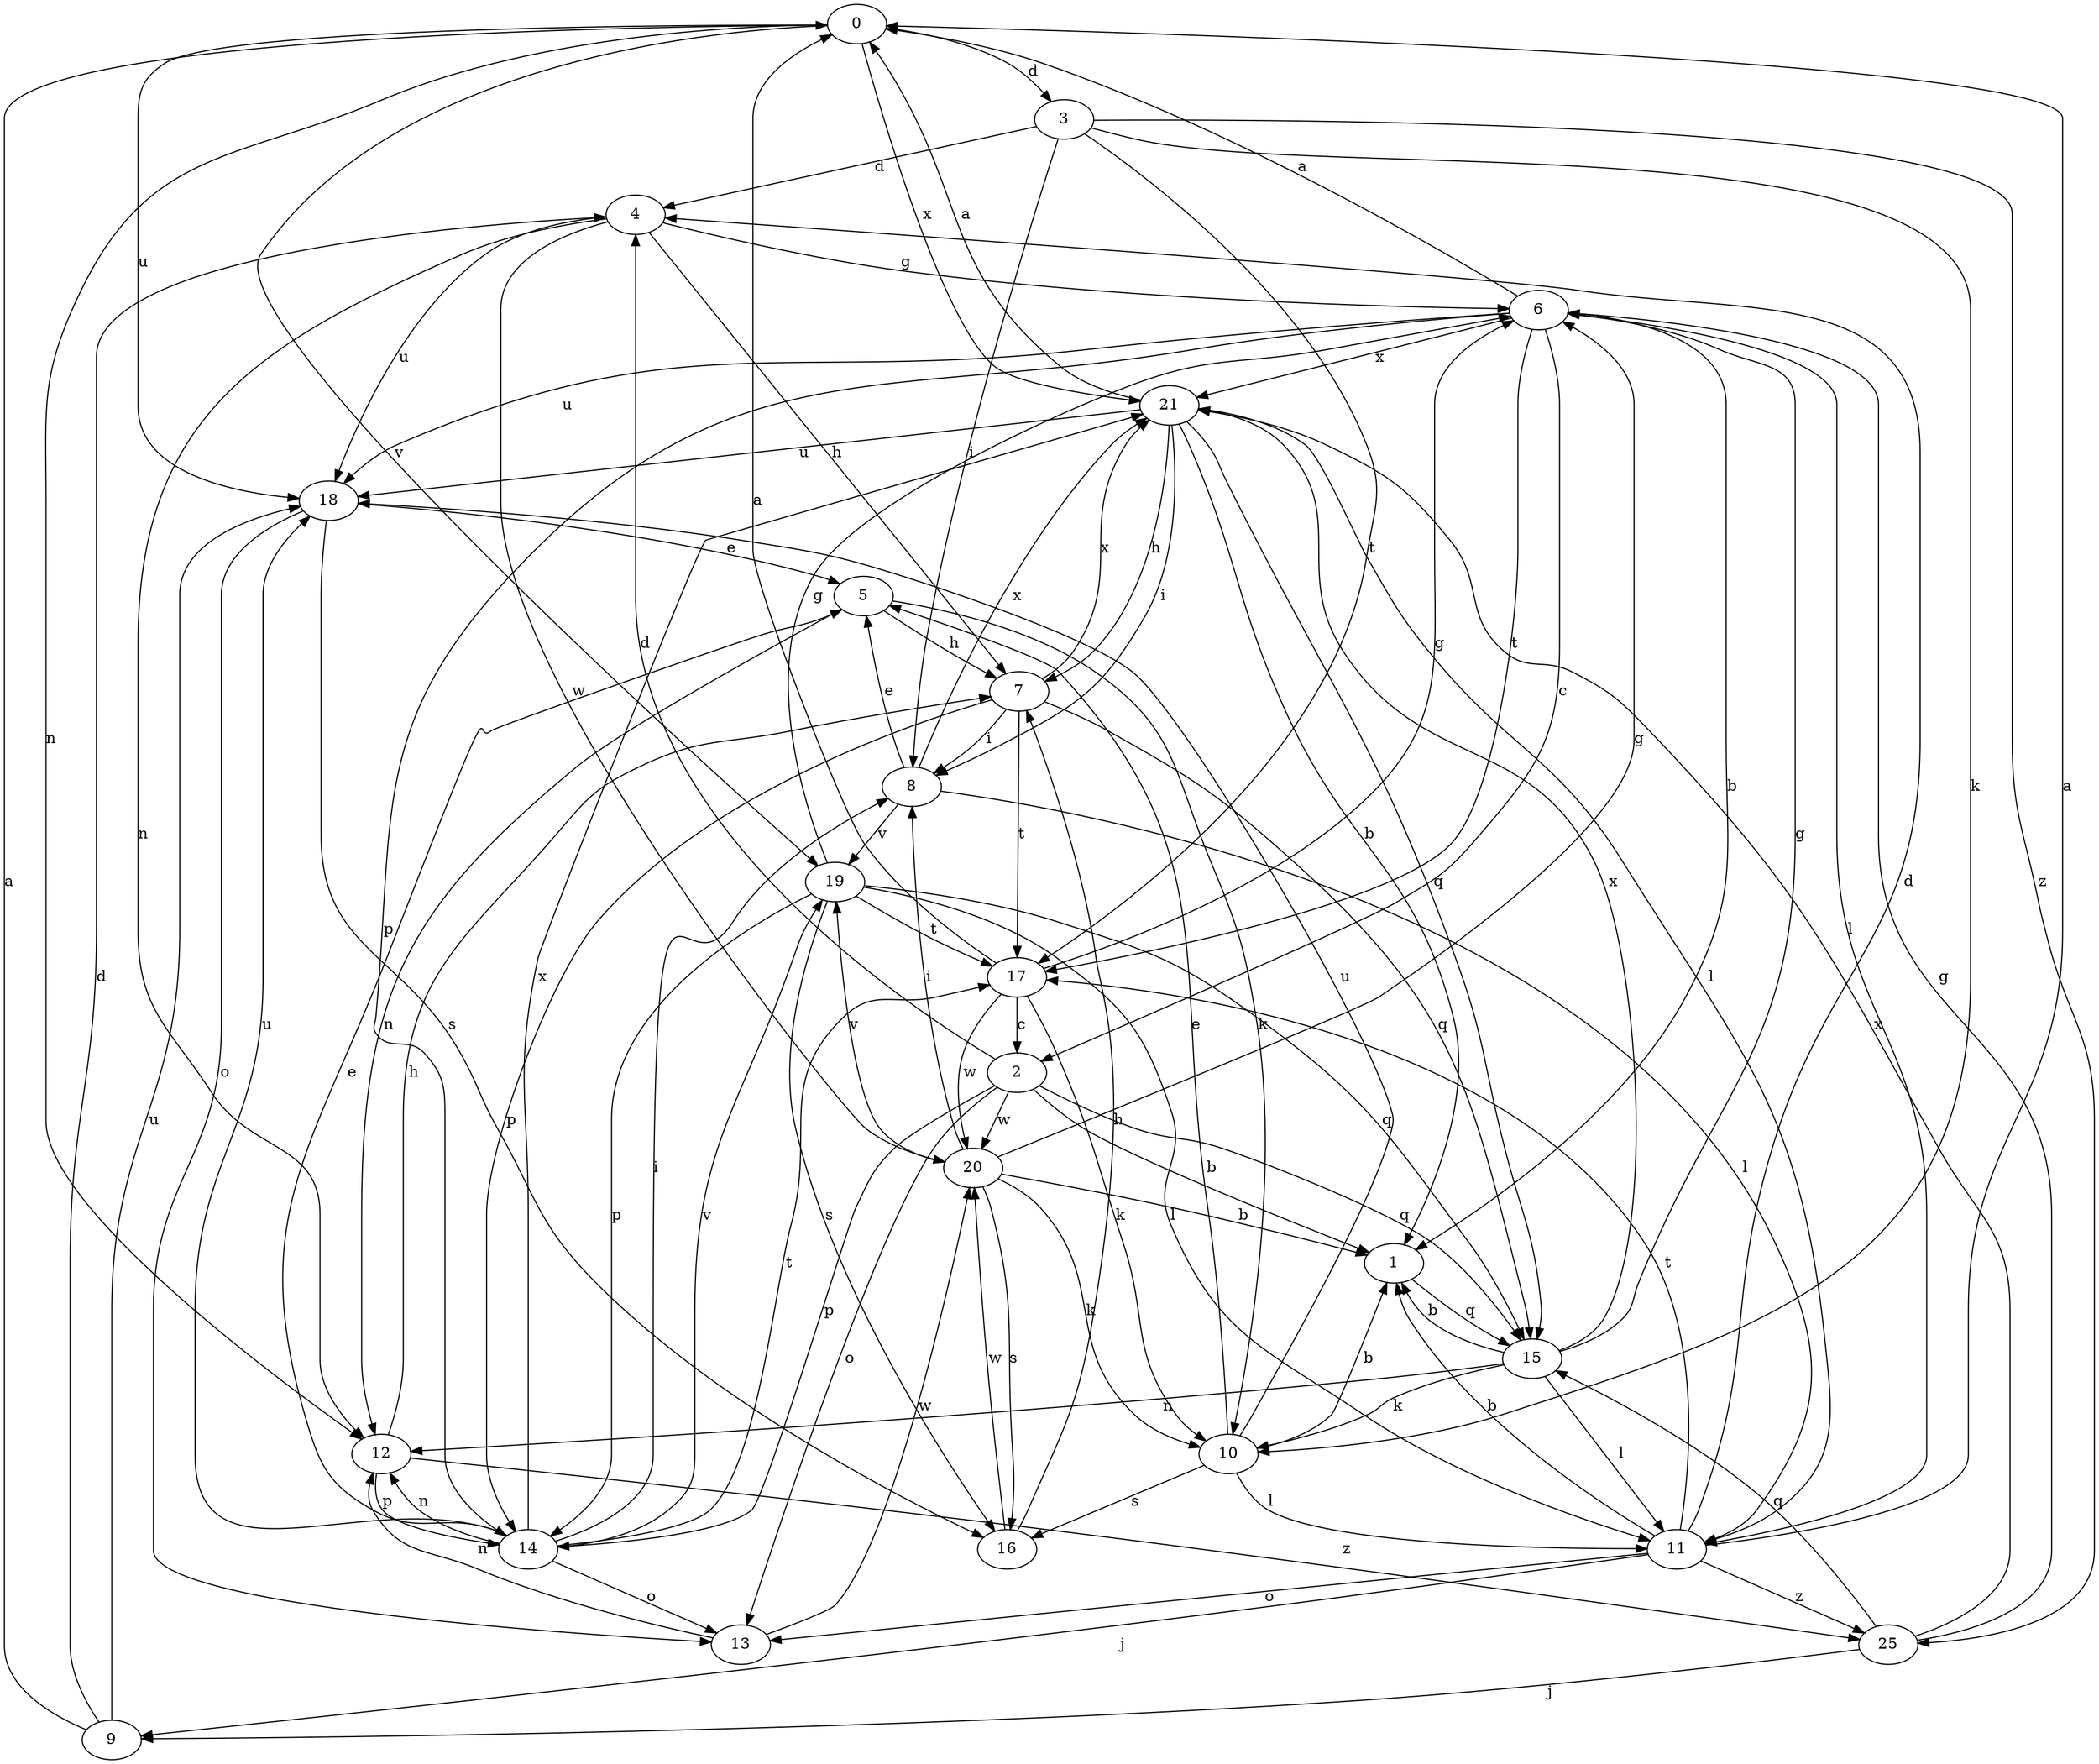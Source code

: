 strict digraph  {
0;
1;
2;
3;
4;
5;
6;
7;
8;
9;
10;
11;
12;
13;
14;
15;
16;
17;
18;
19;
20;
21;
25;
0 -> 3  [label=d];
0 -> 12  [label=n];
0 -> 18  [label=u];
0 -> 19  [label=v];
0 -> 21  [label=x];
1 -> 15  [label=q];
2 -> 1  [label=b];
2 -> 4  [label=d];
2 -> 13  [label=o];
2 -> 14  [label=p];
2 -> 15  [label=q];
2 -> 20  [label=w];
3 -> 4  [label=d];
3 -> 8  [label=i];
3 -> 10  [label=k];
3 -> 17  [label=t];
3 -> 25  [label=z];
4 -> 6  [label=g];
4 -> 7  [label=h];
4 -> 12  [label=n];
4 -> 18  [label=u];
4 -> 20  [label=w];
5 -> 7  [label=h];
5 -> 10  [label=k];
5 -> 12  [label=n];
6 -> 0  [label=a];
6 -> 1  [label=b];
6 -> 2  [label=c];
6 -> 11  [label=l];
6 -> 14  [label=p];
6 -> 17  [label=t];
6 -> 18  [label=u];
6 -> 21  [label=x];
7 -> 8  [label=i];
7 -> 14  [label=p];
7 -> 15  [label=q];
7 -> 17  [label=t];
7 -> 21  [label=x];
8 -> 5  [label=e];
8 -> 11  [label=l];
8 -> 19  [label=v];
8 -> 21  [label=x];
9 -> 0  [label=a];
9 -> 4  [label=d];
9 -> 18  [label=u];
10 -> 1  [label=b];
10 -> 5  [label=e];
10 -> 11  [label=l];
10 -> 16  [label=s];
10 -> 18  [label=u];
11 -> 0  [label=a];
11 -> 1  [label=b];
11 -> 4  [label=d];
11 -> 9  [label=j];
11 -> 13  [label=o];
11 -> 17  [label=t];
11 -> 25  [label=z];
12 -> 7  [label=h];
12 -> 14  [label=p];
12 -> 25  [label=z];
13 -> 12  [label=n];
13 -> 20  [label=w];
14 -> 5  [label=e];
14 -> 8  [label=i];
14 -> 12  [label=n];
14 -> 13  [label=o];
14 -> 17  [label=t];
14 -> 18  [label=u];
14 -> 19  [label=v];
14 -> 21  [label=x];
15 -> 1  [label=b];
15 -> 6  [label=g];
15 -> 10  [label=k];
15 -> 11  [label=l];
15 -> 12  [label=n];
15 -> 21  [label=x];
16 -> 7  [label=h];
16 -> 20  [label=w];
17 -> 0  [label=a];
17 -> 2  [label=c];
17 -> 6  [label=g];
17 -> 10  [label=k];
17 -> 20  [label=w];
18 -> 5  [label=e];
18 -> 13  [label=o];
18 -> 16  [label=s];
19 -> 6  [label=g];
19 -> 11  [label=l];
19 -> 14  [label=p];
19 -> 15  [label=q];
19 -> 16  [label=s];
19 -> 17  [label=t];
20 -> 1  [label=b];
20 -> 6  [label=g];
20 -> 8  [label=i];
20 -> 10  [label=k];
20 -> 16  [label=s];
20 -> 19  [label=v];
21 -> 0  [label=a];
21 -> 1  [label=b];
21 -> 7  [label=h];
21 -> 8  [label=i];
21 -> 11  [label=l];
21 -> 15  [label=q];
21 -> 18  [label=u];
25 -> 6  [label=g];
25 -> 9  [label=j];
25 -> 15  [label=q];
25 -> 21  [label=x];
}
